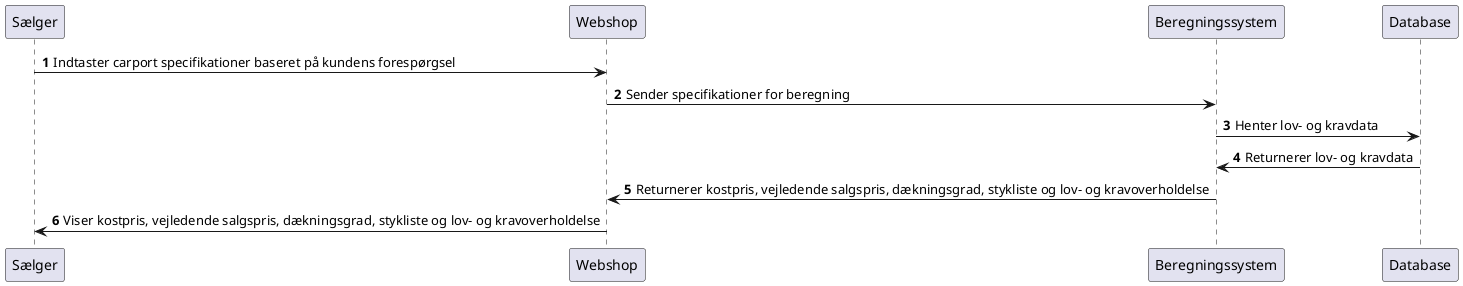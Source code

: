 @startuml
'https://plantuml.com/sequence-diagram

autonumber

Sælger -> Webshop: Indtaster carport specifikationer baseret på kundens forespørgsel
Webshop -> Beregningssystem: Sender specifikationer for beregning

Beregningssystem -> Database: Henter lov- og kravdata
Database -> Beregningssystem: Returnerer lov- og kravdata

Beregningssystem -> Webshop: Returnerer kostpris, vejledende salgspris, dækningsgrad, stykliste og lov- og kravoverholdelse
Webshop -> Sælger: Viser kostpris, vejledende salgspris, dækningsgrad, stykliste og lov- og kravoverholdelse
@enduml
